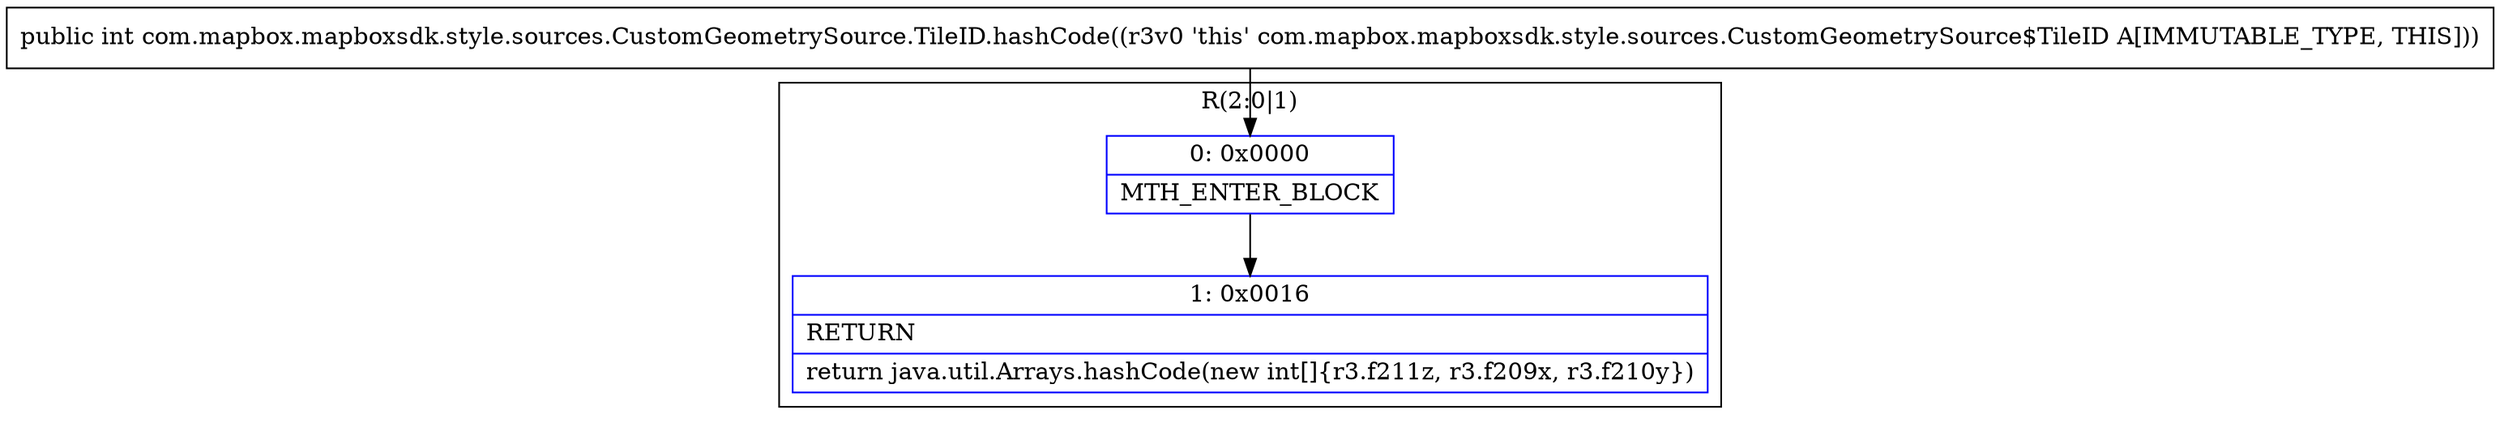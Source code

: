 digraph "CFG forcom.mapbox.mapboxsdk.style.sources.CustomGeometrySource.TileID.hashCode()I" {
subgraph cluster_Region_2110107534 {
label = "R(2:0|1)";
node [shape=record,color=blue];
Node_0 [shape=record,label="{0\:\ 0x0000|MTH_ENTER_BLOCK\l}"];
Node_1 [shape=record,label="{1\:\ 0x0016|RETURN\l|return java.util.Arrays.hashCode(new int[]\{r3.f211z, r3.f209x, r3.f210y\})\l}"];
}
MethodNode[shape=record,label="{public int com.mapbox.mapboxsdk.style.sources.CustomGeometrySource.TileID.hashCode((r3v0 'this' com.mapbox.mapboxsdk.style.sources.CustomGeometrySource$TileID A[IMMUTABLE_TYPE, THIS])) }"];
MethodNode -> Node_0;
Node_0 -> Node_1;
}

